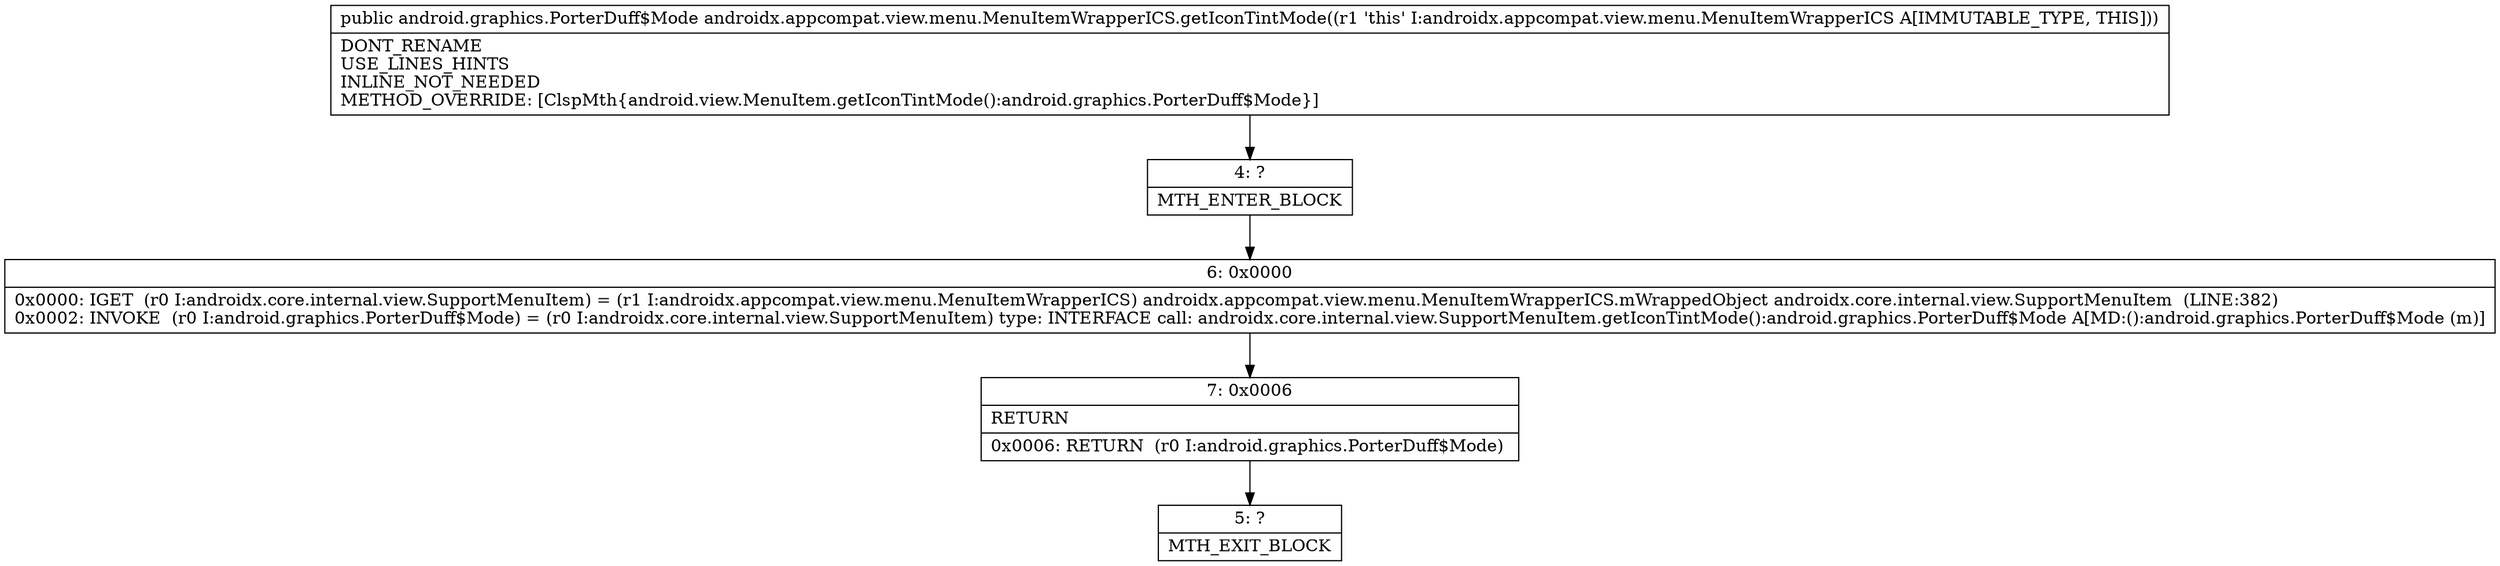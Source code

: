 digraph "CFG forandroidx.appcompat.view.menu.MenuItemWrapperICS.getIconTintMode()Landroid\/graphics\/PorterDuff$Mode;" {
Node_4 [shape=record,label="{4\:\ ?|MTH_ENTER_BLOCK\l}"];
Node_6 [shape=record,label="{6\:\ 0x0000|0x0000: IGET  (r0 I:androidx.core.internal.view.SupportMenuItem) = (r1 I:androidx.appcompat.view.menu.MenuItemWrapperICS) androidx.appcompat.view.menu.MenuItemWrapperICS.mWrappedObject androidx.core.internal.view.SupportMenuItem  (LINE:382)\l0x0002: INVOKE  (r0 I:android.graphics.PorterDuff$Mode) = (r0 I:androidx.core.internal.view.SupportMenuItem) type: INTERFACE call: androidx.core.internal.view.SupportMenuItem.getIconTintMode():android.graphics.PorterDuff$Mode A[MD:():android.graphics.PorterDuff$Mode (m)]\l}"];
Node_7 [shape=record,label="{7\:\ 0x0006|RETURN\l|0x0006: RETURN  (r0 I:android.graphics.PorterDuff$Mode) \l}"];
Node_5 [shape=record,label="{5\:\ ?|MTH_EXIT_BLOCK\l}"];
MethodNode[shape=record,label="{public android.graphics.PorterDuff$Mode androidx.appcompat.view.menu.MenuItemWrapperICS.getIconTintMode((r1 'this' I:androidx.appcompat.view.menu.MenuItemWrapperICS A[IMMUTABLE_TYPE, THIS]))  | DONT_RENAME\lUSE_LINES_HINTS\lINLINE_NOT_NEEDED\lMETHOD_OVERRIDE: [ClspMth\{android.view.MenuItem.getIconTintMode():android.graphics.PorterDuff$Mode\}]\l}"];
MethodNode -> Node_4;Node_4 -> Node_6;
Node_6 -> Node_7;
Node_7 -> Node_5;
}

